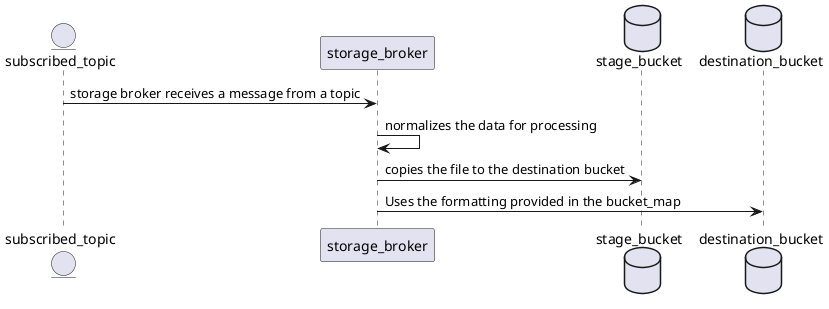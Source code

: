 @startuml Insights Storage Broker
entity subscribed_topic
participant storage_broker
database stage_bucket
database destination_bucket
subscribed_topic->storage_broker: storage broker receives a message from a topic
storage_broker->storage_broker: normalizes the data for processing
storage_broker->stage_bucket: copies the file to the destination bucket
storage_broker->destination_bucket: Uses the formatting provided in the bucket_map
@enduml
